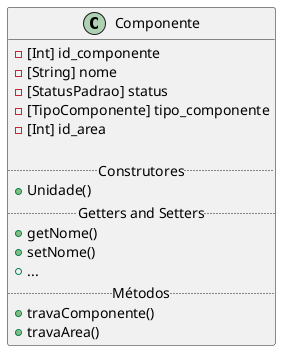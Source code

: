 @startuml
class Componente {
    -[Int] id_componente
    -[String] nome
    -[StatusPadrao] status
    -[TipoComponente] tipo_componente
    -[Int] id_area
 
  .. Construtores ..
    +Unidade()
  .. Getters and Setters ..
    +getNome()
    +setNome()
    +...
  .. Métodos ..
    +travaComponente()
    +travaArea()
}

@enduml